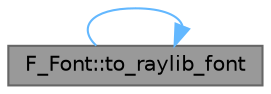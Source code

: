 digraph "F_Font::to_raylib_font"
{
 // LATEX_PDF_SIZE
  bgcolor="transparent";
  edge [fontname=Helvetica,fontsize=10,labelfontname=Helvetica,labelfontsize=10];
  node [fontname=Helvetica,fontsize=10,shape=box,height=0.2,width=0.4];
  rankdir="LR";
  Node1 [id="Node000001",label="F_Font::to_raylib_font",height=0.2,width=0.4,color="gray40", fillcolor="grey60", style="filled", fontcolor="black",tooltip="转换为raylib的Font对象"];
  Node1 -> Node1 [id="edge1_Node000001_Node000001",color="steelblue1",style="solid",tooltip=" "];
}
